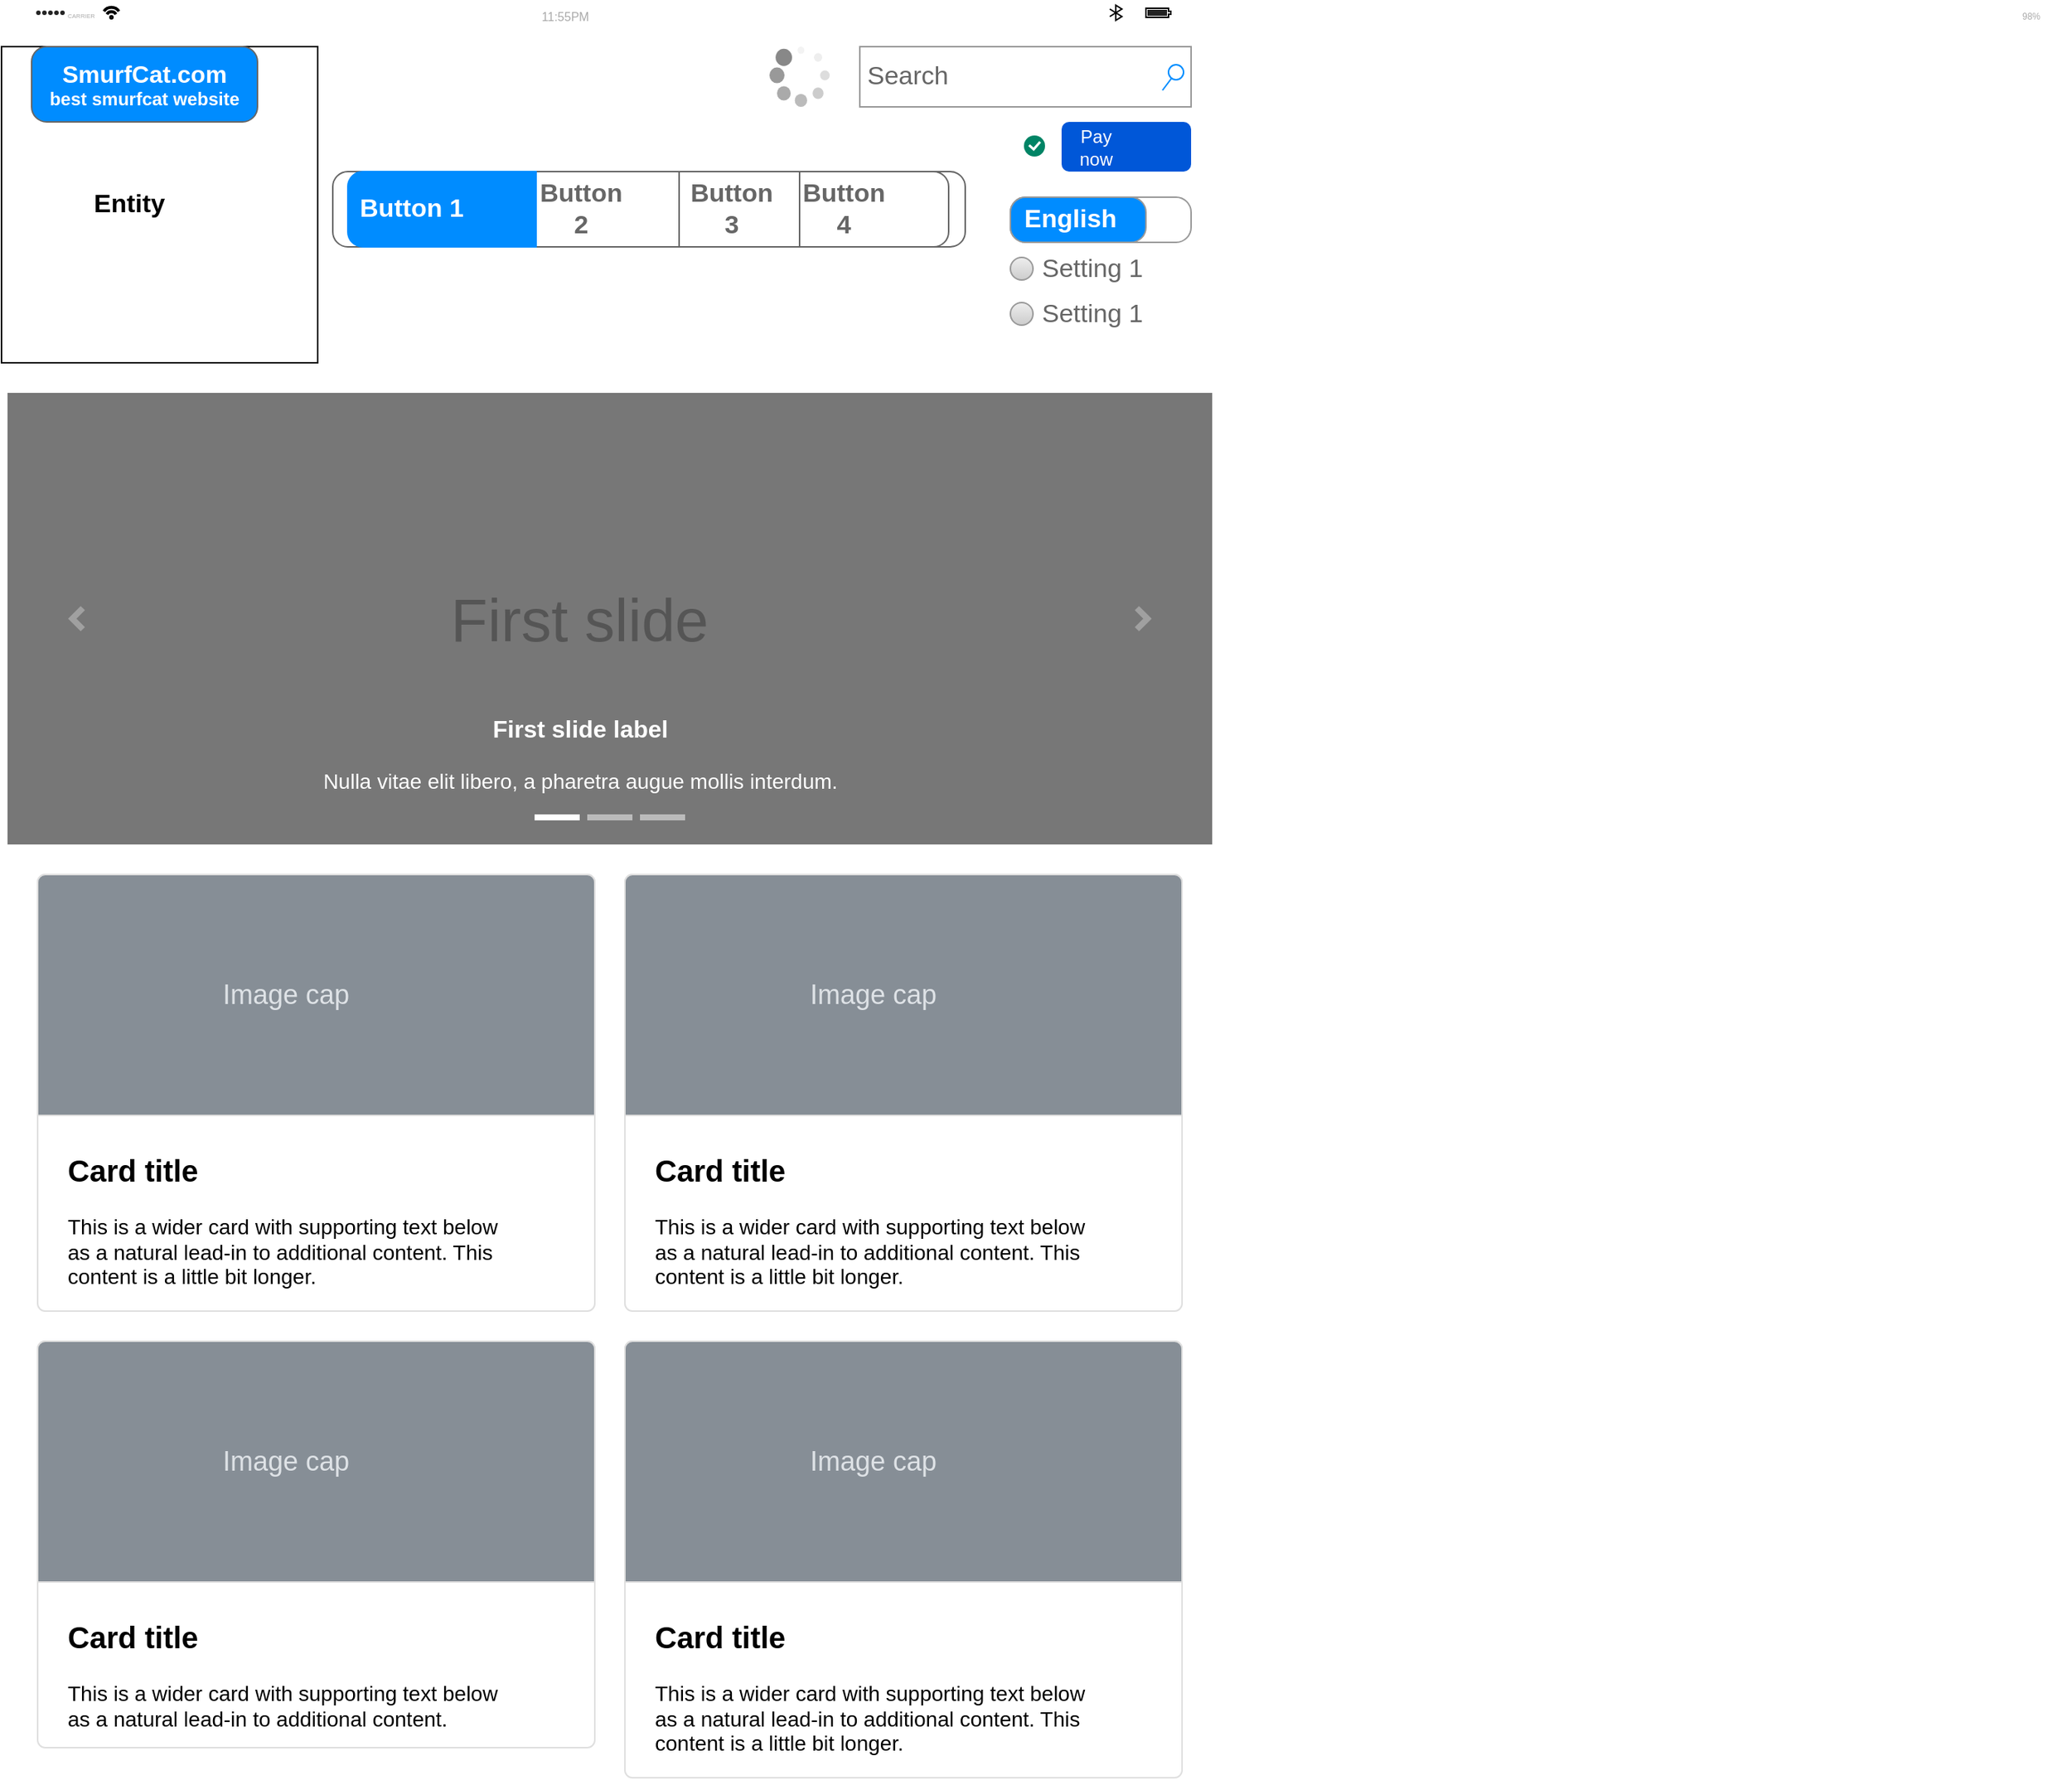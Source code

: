 <mxfile version="21.8.2" type="github">
  <diagram name="Page-1" id="RH3ZupQnNqBY4YObmXsb">
    <mxGraphModel dx="1276" dy="2111" grid="1" gridSize="10" guides="1" tooltips="1" connect="1" arrows="1" fold="1" page="1" pageScale="1" pageWidth="827" pageHeight="1169" math="0" shadow="0">
      <root>
        <mxCell id="0" />
        <mxCell id="1" parent="0" />
        <mxCell id="R3aMJ7fjr8By2ais9p7v-58" value="Entity" style="whiteSpace=wrap;html=1;align=center;strokeColor=default;fillColor=default;rounded=0;glass=0;shadow=0;fontSize=17;strokeWidth=1;dashed=0;spacingRight=40;fontStyle=1;" vertex="1" parent="1">
          <mxGeometry x="10" y="-100" width="210" height="210" as="geometry" />
        </mxCell>
        <mxCell id="R3aMJ7fjr8By2ais9p7v-59" value="" style="strokeWidth=1;shadow=0;dashed=0;align=center;html=1;shape=mxgraph.mockup.buttons.multiButton;fillColor=#008cff;strokeColor=#666666;mainText=;subText=;" vertex="1" parent="1">
          <mxGeometry x="30" y="-100" width="150" height="50" as="geometry" />
        </mxCell>
        <mxCell id="R3aMJ7fjr8By2ais9p7v-60" value="SmurfCat.com" style="strokeWidth=1;shadow=0;dashed=0;align=center;html=1;shape=mxgraph.mockup.anchor;fontSize=16;fontColor=#ffffff;fontStyle=1;whiteSpace=wrap;" vertex="1" parent="R3aMJ7fjr8By2ais9p7v-59">
          <mxGeometry y="8" width="150" height="20" as="geometry" />
        </mxCell>
        <mxCell id="R3aMJ7fjr8By2ais9p7v-61" value="best smurfcat website" style="strokeWidth=1;shadow=0;dashed=0;align=center;html=1;shape=mxgraph.mockup.anchor;fontSize=12;fontColor=#ffffff;fontStyle=1;whiteSpace=wrap;" vertex="1" parent="R3aMJ7fjr8By2ais9p7v-59">
          <mxGeometry y="30" width="150" height="10" as="geometry" />
        </mxCell>
        <mxCell id="R3aMJ7fjr8By2ais9p7v-62" value="English" style="strokeWidth=1;shadow=0;dashed=0;align=center;html=1;shape=mxgraph.mockup.buttons.onOffButton;gradientColor=none;strokeColor=#999999;buttonState=on;fillColor2=#008cff;fontColor=#ffffff;fontSize=17;mainText=;spacingRight=40;fontStyle=1;whiteSpace=wrap;verticalAlign=middle;fontFamily=Helvetica;" vertex="1" parent="1">
          <mxGeometry x="680" width="120" height="30" as="geometry" />
        </mxCell>
        <mxCell id="R3aMJ7fjr8By2ais9p7v-64" value="Search" style="strokeWidth=1;shadow=0;dashed=0;align=center;html=1;shape=mxgraph.mockup.forms.searchBox;strokeColor=#999999;mainText=;strokeColor2=#008cff;fontColor=#666666;fontSize=17;align=left;spacingLeft=3;whiteSpace=wrap;verticalAlign=middle;spacingRight=40;fontFamily=Helvetica;fillColor=default;" vertex="1" parent="1">
          <mxGeometry x="580" y="-100" width="220" height="40" as="geometry" />
        </mxCell>
        <mxCell id="R3aMJ7fjr8By2ais9p7v-65" value="Setting 1" style="shape=ellipse;fillColor=#eeeeee;strokeColor=#999999;gradientColor=#cccccc;html=1;align=left;spacingLeft=4;fontSize=17;fontColor=#666666;labelPosition=right;shadow=0;dashed=0;strokeWidth=1;verticalAlign=middle;spacingRight=40;fontFamily=Helvetica;" vertex="1" parent="1">
          <mxGeometry x="680" y="40" width="15" height="15" as="geometry" />
        </mxCell>
        <mxCell id="R3aMJ7fjr8By2ais9p7v-66" value="Setting 1" style="shape=ellipse;fillColor=#eeeeee;strokeColor=#999999;gradientColor=#cccccc;html=1;align=left;spacingLeft=4;fontSize=17;fontColor=#666666;labelPosition=right;shadow=0;dashed=0;strokeWidth=1;verticalAlign=middle;spacingRight=40;fontFamily=Helvetica;" vertex="1" parent="1">
          <mxGeometry x="680" y="70" width="15" height="15" as="geometry" />
        </mxCell>
        <mxCell id="R3aMJ7fjr8By2ais9p7v-67" value="" style="verticalLabelPosition=bottom;shadow=0;dashed=0;align=center;html=1;verticalAlign=top;strokeWidth=1;shape=mxgraph.mockup.misc.loading_circle_1;pointerEvents=1;strokeColor=default;spacingRight=40;fontFamily=Helvetica;fontSize=17;fontColor=default;fillColor=default;" vertex="1" parent="1">
          <mxGeometry x="520" y="-100" width="40" height="40" as="geometry" />
        </mxCell>
        <mxCell id="R3aMJ7fjr8By2ais9p7v-68" value="First slide" style="html=1;shadow=0;dashed=0;strokeColor=none;strokeWidth=1;fillColor=#777777;fontColor=#555555;whiteSpace=wrap;align=center;verticalAlign=middle;fontStyle=0;fontSize=40;spacingRight=40;fontFamily=Helvetica;" vertex="1" parent="1">
          <mxGeometry x="14" y="130" width="800" height="300" as="geometry" />
        </mxCell>
        <mxCell id="R3aMJ7fjr8By2ais9p7v-69" value="" style="html=1;verticalLabelPosition=bottom;labelBackgroundColor=#ffffff;verticalAlign=top;shadow=0;dashed=0;strokeWidth=4;shape=mxgraph.ios7.misc.more;strokeColor=#a0a0a0;align=center;spacingRight=40;fontFamily=Helvetica;fontSize=17;fontColor=default;fillColor=default;" vertex="1" parent="R3aMJ7fjr8By2ais9p7v-68">
          <mxGeometry x="1" y="0.5" width="7" height="14" relative="1" as="geometry">
            <mxPoint x="-50" y="-7" as="offset" />
          </mxGeometry>
        </mxCell>
        <mxCell id="R3aMJ7fjr8By2ais9p7v-70" value="" style="flipH=1;html=1;verticalLabelPosition=bottom;labelBackgroundColor=#ffffff;verticalAlign=top;shadow=0;dashed=0;strokeWidth=4;shape=mxgraph.ios7.misc.more;strokeColor=#a0a0a0;align=center;spacingRight=40;fontFamily=Helvetica;fontSize=17;fontColor=default;fillColor=default;" vertex="1" parent="R3aMJ7fjr8By2ais9p7v-68">
          <mxGeometry y="0.5" width="7" height="14" relative="1" as="geometry">
            <mxPoint x="43" y="-7" as="offset" />
          </mxGeometry>
        </mxCell>
        <mxCell id="R3aMJ7fjr8By2ais9p7v-71" value="" style="html=1;shadow=0;strokeColor=none;fillColor=#ffffff;dashed=0;strokeWidth=1;align=center;verticalAlign=middle;spacingRight=40;fontFamily=Helvetica;fontSize=17;fontColor=default;" vertex="1" parent="R3aMJ7fjr8By2ais9p7v-68">
          <mxGeometry x="0.5" y="1" width="30" height="4" relative="1" as="geometry">
            <mxPoint x="-50" y="-20" as="offset" />
          </mxGeometry>
        </mxCell>
        <mxCell id="R3aMJ7fjr8By2ais9p7v-72" value="" style="html=1;shadow=0;strokeColor=none;fillColor=#BBBBBB;dashed=0;strokeWidth=1;align=center;verticalAlign=middle;spacingRight=40;fontFamily=Helvetica;fontSize=17;fontColor=default;" vertex="1" parent="R3aMJ7fjr8By2ais9p7v-68">
          <mxGeometry x="0.5" y="1" width="30" height="4" relative="1" as="geometry">
            <mxPoint x="-15" y="-20" as="offset" />
          </mxGeometry>
        </mxCell>
        <mxCell id="R3aMJ7fjr8By2ais9p7v-73" value="" style="html=1;shadow=0;strokeColor=none;fillColor=#BBBBBB;dashed=0;strokeWidth=1;align=center;verticalAlign=middle;spacingRight=40;fontFamily=Helvetica;fontSize=17;fontColor=default;" vertex="1" parent="R3aMJ7fjr8By2ais9p7v-68">
          <mxGeometry x="0.5" y="1" width="30" height="4" relative="1" as="geometry">
            <mxPoint x="20" y="-20" as="offset" />
          </mxGeometry>
        </mxCell>
        <mxCell id="R3aMJ7fjr8By2ais9p7v-74" value="&lt;font style=&quot;font-size: 16px&quot;&gt;&lt;b&gt;First slide label&lt;/b&gt;&lt;/font&gt;&lt;br style=&quot;font-size: 14px&quot;&gt;&lt;br style=&quot;font-size: 14px&quot;&gt;Nulla vitae elit libero, a pharetra augue mollis interdum." style="html=1;shadow=0;strokeColor=none;fillColor=none;resizeWidth=1;fontColor=#FFFFFF;fontSize=14;dashed=0;strokeWidth=1;align=center;verticalAlign=middle;spacingRight=40;fontFamily=Helvetica;" vertex="1" parent="R3aMJ7fjr8By2ais9p7v-68">
          <mxGeometry y="1" width="800" height="60" relative="1" as="geometry">
            <mxPoint y="-90" as="offset" />
          </mxGeometry>
        </mxCell>
        <mxCell id="R3aMJ7fjr8By2ais9p7v-75" value="&lt;b&gt;&lt;font style=&quot;font-size: 20px&quot;&gt;Card title&lt;/font&gt;&lt;/b&gt;&lt;br&gt;&lt;br&gt;This is a wider card with supporting text below as a natural lead-in to additional content. This content is a little bit longer." style="html=1;shadow=0;dashed=0;shape=mxgraph.bootstrap.rrect;rSize=5;strokeColor=#DFDFDF;html=1;whiteSpace=wrap;fillColor=#ffffff;fontColor=#000000;verticalAlign=top;align=left;spacing=20;spacingBottom=0;fontSize=14;spacingTop=160;strokeWidth=1;spacingRight=40;fontFamily=Helvetica;" vertex="1" parent="1">
          <mxGeometry x="34" y="450" width="370" height="290" as="geometry" />
        </mxCell>
        <mxCell id="R3aMJ7fjr8By2ais9p7v-76" value="Image cap" style="html=1;shadow=0;dashed=0;shape=mxgraph.bootstrap.topButton;rSize=5;perimeter=none;whiteSpace=wrap;fillColor=#868E96;strokeColor=#DFDFDF;fontColor=#DEE2E6;resizeWidth=1;fontSize=18;strokeWidth=1;align=center;verticalAlign=middle;spacingRight=40;fontFamily=Helvetica;" vertex="1" parent="R3aMJ7fjr8By2ais9p7v-75">
          <mxGeometry width="370" height="160" relative="1" as="geometry" />
        </mxCell>
        <mxCell id="R3aMJ7fjr8By2ais9p7v-77" value="&lt;b&gt;&lt;font style=&quot;font-size: 20px&quot;&gt;Card title&lt;/font&gt;&lt;/b&gt;&lt;br&gt;&lt;br&gt;This is a wider card with supporting text below as a natural lead-in to additional content. This content is a little bit longer." style="html=1;shadow=0;dashed=0;shape=mxgraph.bootstrap.rrect;rSize=5;strokeColor=#DFDFDF;html=1;whiteSpace=wrap;fillColor=#ffffff;fontColor=#000000;verticalAlign=top;align=left;spacing=20;spacingBottom=0;fontSize=14;spacingTop=160;strokeWidth=1;spacingRight=40;fontFamily=Helvetica;" vertex="1" parent="1">
          <mxGeometry x="424" y="450" width="370" height="290" as="geometry" />
        </mxCell>
        <mxCell id="R3aMJ7fjr8By2ais9p7v-78" value="Image cap" style="html=1;shadow=0;dashed=0;shape=mxgraph.bootstrap.topButton;rSize=5;perimeter=none;whiteSpace=wrap;fillColor=#868E96;strokeColor=#DFDFDF;fontColor=#DEE2E6;resizeWidth=1;fontSize=18;strokeWidth=1;align=center;verticalAlign=middle;spacingRight=40;fontFamily=Helvetica;" vertex="1" parent="R3aMJ7fjr8By2ais9p7v-77">
          <mxGeometry width="370" height="160" relative="1" as="geometry" />
        </mxCell>
        <mxCell id="R3aMJ7fjr8By2ais9p7v-79" value="&lt;b&gt;&lt;font style=&quot;font-size: 20px&quot;&gt;Card title&lt;/font&gt;&lt;/b&gt;&lt;br&gt;&lt;br&gt;This is a wider card with supporting text below as a natural lead-in to additional content." style="html=1;shadow=0;dashed=0;shape=mxgraph.bootstrap.rrect;rSize=5;strokeColor=#DFDFDF;html=1;whiteSpace=wrap;fillColor=#ffffff;fontColor=#000000;verticalAlign=top;align=left;spacing=20;spacingBottom=0;fontSize=14;spacingTop=160;strokeWidth=1;spacingRight=40;fontFamily=Helvetica;" vertex="1" parent="1">
          <mxGeometry x="34" y="760" width="370" height="270" as="geometry" />
        </mxCell>
        <mxCell id="R3aMJ7fjr8By2ais9p7v-80" value="Image cap" style="html=1;shadow=0;dashed=0;shape=mxgraph.bootstrap.topButton;rSize=5;perimeter=none;whiteSpace=wrap;fillColor=#868E96;strokeColor=#DFDFDF;fontColor=#DEE2E6;resizeWidth=1;fontSize=18;strokeWidth=1;align=center;verticalAlign=middle;spacingRight=40;fontFamily=Helvetica;" vertex="1" parent="R3aMJ7fjr8By2ais9p7v-79">
          <mxGeometry width="370" height="160" relative="1" as="geometry" />
        </mxCell>
        <mxCell id="R3aMJ7fjr8By2ais9p7v-81" value="&lt;b&gt;&lt;font style=&quot;font-size: 20px&quot;&gt;Card title&lt;/font&gt;&lt;/b&gt;&lt;br&gt;&lt;br&gt;This is a wider card with supporting text below as a natural lead-in to additional content. This content is a little bit longer." style="html=1;shadow=0;dashed=0;shape=mxgraph.bootstrap.rrect;rSize=5;strokeColor=#DFDFDF;html=1;whiteSpace=wrap;fillColor=#ffffff;fontColor=#000000;verticalAlign=top;align=left;spacing=20;spacingBottom=0;fontSize=14;spacingTop=160;strokeWidth=1;spacingRight=40;fontFamily=Helvetica;" vertex="1" parent="1">
          <mxGeometry x="424" y="760" width="370" height="290" as="geometry" />
        </mxCell>
        <mxCell id="R3aMJ7fjr8By2ais9p7v-82" value="Image cap" style="html=1;shadow=0;dashed=0;shape=mxgraph.bootstrap.topButton;rSize=5;perimeter=none;whiteSpace=wrap;fillColor=#868E96;strokeColor=#DFDFDF;fontColor=#DEE2E6;resizeWidth=1;fontSize=18;strokeWidth=1;align=center;verticalAlign=middle;spacingRight=40;fontFamily=Helvetica;" vertex="1" parent="R3aMJ7fjr8By2ais9p7v-81">
          <mxGeometry width="370" height="160" relative="1" as="geometry" />
        </mxCell>
        <mxCell id="R3aMJ7fjr8By2ais9p7v-124" value="Pay now" style="rounded=1;fillColor=#0057D8;align=center;strokeColor=none;html=1;whiteSpace=wrap;fontColor=#ffffff;fontSize=12;sketch=0;shadow=0;dashed=0;strokeWidth=1;verticalAlign=middle;spacingRight=40;fontFamily=Helvetica;" vertex="1" parent="1">
          <mxGeometry x="714" y="-50" width="86" height="33" as="geometry" />
        </mxCell>
        <mxCell id="R3aMJ7fjr8By2ais9p7v-125" value="" style="html=1;shadow=0;dashed=0;shape=mxgraph.atlassian.checkbox;fillColor=#008465;strokeColor=none;html=1;sketch=0;strokeWidth=1;align=center;verticalAlign=middle;spacingRight=40;fontFamily=Helvetica;fontSize=17;fontColor=default;" vertex="1" parent="1">
          <mxGeometry x="689" y="-41" width="14" height="14" as="geometry" />
        </mxCell>
        <mxCell id="R3aMJ7fjr8By2ais9p7v-127" value="" style="strokeWidth=1;shadow=0;dashed=0;align=center;html=1;shape=mxgraph.mockup.rrect;rSize=10;fillColor=#ffffff;strokeColor=#666666;verticalAlign=middle;spacingRight=40;fontFamily=Helvetica;fontSize=17;fontColor=default;" vertex="1" parent="1">
          <mxGeometry x="230" y="-17" width="420" height="50" as="geometry" />
        </mxCell>
        <mxCell id="R3aMJ7fjr8By2ais9p7v-128" value="Button 2" style="strokeColor=inherit;fillColor=inherit;gradientColor=inherit;strokeWidth=1;shadow=0;dashed=0;align=center;html=1;shape=mxgraph.mockup.rrect;rSize=0;fontSize=17;fontColor=#666666;fontStyle=1;resizeHeight=1;whiteSpace=wrap;verticalAlign=middle;spacingRight=40;fontFamily=Helvetica;" vertex="1" parent="R3aMJ7fjr8By2ais9p7v-127">
          <mxGeometry width="100" height="50" relative="1" as="geometry">
            <mxPoint x="135" as="offset" />
          </mxGeometry>
        </mxCell>
        <mxCell id="R3aMJ7fjr8By2ais9p7v-129" value="Button 3" style="strokeColor=inherit;fillColor=inherit;gradientColor=inherit;strokeWidth=1;shadow=0;dashed=0;align=center;html=1;shape=mxgraph.mockup.rrect;rSize=0;fontSize=17;fontColor=#666666;fontStyle=1;resizeHeight=1;whiteSpace=wrap;verticalAlign=middle;spacingRight=40;fontFamily=Helvetica;" vertex="1" parent="R3aMJ7fjr8By2ais9p7v-127">
          <mxGeometry width="110" height="50" relative="1" as="geometry">
            <mxPoint x="230" as="offset" />
          </mxGeometry>
        </mxCell>
        <mxCell id="R3aMJ7fjr8By2ais9p7v-130" value="Button 4" style="strokeColor=inherit;fillColor=inherit;gradientColor=inherit;strokeWidth=1;shadow=0;dashed=0;align=center;html=1;shape=mxgraph.mockup.rightButton;rSize=10;fontSize=17;fontColor=#666666;fontStyle=1;resizeHeight=1;whiteSpace=wrap;verticalAlign=middle;spacingRight=40;fontFamily=Helvetica;" vertex="1" parent="R3aMJ7fjr8By2ais9p7v-127">
          <mxGeometry x="1" width="99" height="50" relative="1" as="geometry">
            <mxPoint x="-110" as="offset" />
          </mxGeometry>
        </mxCell>
        <mxCell id="R3aMJ7fjr8By2ais9p7v-131" value="Button 1" style="strokeWidth=1;shadow=0;dashed=0;align=center;html=1;shape=mxgraph.mockup.leftButton;rSize=10;fontSize=17;fontColor=#ffffff;fontStyle=1;fillColor=#008cff;strokeColor=#008cff;resizeHeight=1;whiteSpace=wrap;verticalAlign=middle;spacingRight=40;fontFamily=Helvetica;" vertex="1" parent="R3aMJ7fjr8By2ais9p7v-127">
          <mxGeometry width="125" height="50" relative="1" as="geometry">
            <mxPoint x="10" as="offset" />
          </mxGeometry>
        </mxCell>
        <mxCell id="R3aMJ7fjr8By2ais9p7v-132" value="" style="html=1;strokeWidth=1;shadow=0;dashed=0;shape=mxgraph.ios7ui.appBar;fillColor=#ffffff;gradientColor=none;sketch=0;hachureGap=4;pointerEvents=0;strokeColor=default;align=center;verticalAlign=middle;spacingRight=40;fontFamily=Helvetica;fontSize=17;fontColor=default;" vertex="1" parent="1">
          <mxGeometry x="28" y="-130" width="762" height="15" as="geometry" />
        </mxCell>
        <mxCell id="R3aMJ7fjr8By2ais9p7v-133" value="CARRIER" style="shape=rect;sketch=0;align=left;fontSize=8;spacingLeft=24;fontSize=4;fontColor=#aaaaaa;strokeColor=none;fillColor=none;spacingTop=4;hachureGap=4;pointerEvents=0;html=1;shadow=0;dashed=0;strokeWidth=1;verticalAlign=middle;spacingRight=40;fontFamily=Helvetica;" vertex="1" parent="R3aMJ7fjr8By2ais9p7v-132">
          <mxGeometry y="0.5" width="50" height="13" relative="1" as="geometry">
            <mxPoint y="-6.5" as="offset" />
          </mxGeometry>
        </mxCell>
        <mxCell id="R3aMJ7fjr8By2ais9p7v-134" value="11:55PM" style="shape=rect;sketch=0;fontSize=8;fontColor=#aaaaaa;strokeColor=none;fillColor=none;spacingTop=4;hachureGap=4;pointerEvents=0;html=1;shadow=0;dashed=0;strokeWidth=1;align=center;verticalAlign=middle;spacingRight=40;fontFamily=Helvetica;" vertex="1" parent="R3aMJ7fjr8By2ais9p7v-132">
          <mxGeometry x="0.5" y="0.5" width="50" height="13" relative="1" as="geometry">
            <mxPoint x="-30" y="-6.5" as="offset" />
          </mxGeometry>
        </mxCell>
        <mxCell id="R3aMJ7fjr8By2ais9p7v-135" value="98%" style="shape=rect;align=right;fontSize=8;spacingRight=19;fontSize=6;fontColor=#aaaaaa;strokeColor=none;fillColor=none;spacingTop=4;sketch=0;hachureGap=4;pointerEvents=0;html=1;shadow=0;dashed=0;strokeWidth=1;verticalAlign=middle;fontFamily=Helvetica;" vertex="1" parent="R3aMJ7fjr8By2ais9p7v-132">
          <mxGeometry x="1" y="0.5" width="639" height="13" relative="1" as="geometry">
            <mxPoint x="-45" y="-6.5" as="offset" />
          </mxGeometry>
        </mxCell>
      </root>
    </mxGraphModel>
  </diagram>
</mxfile>

